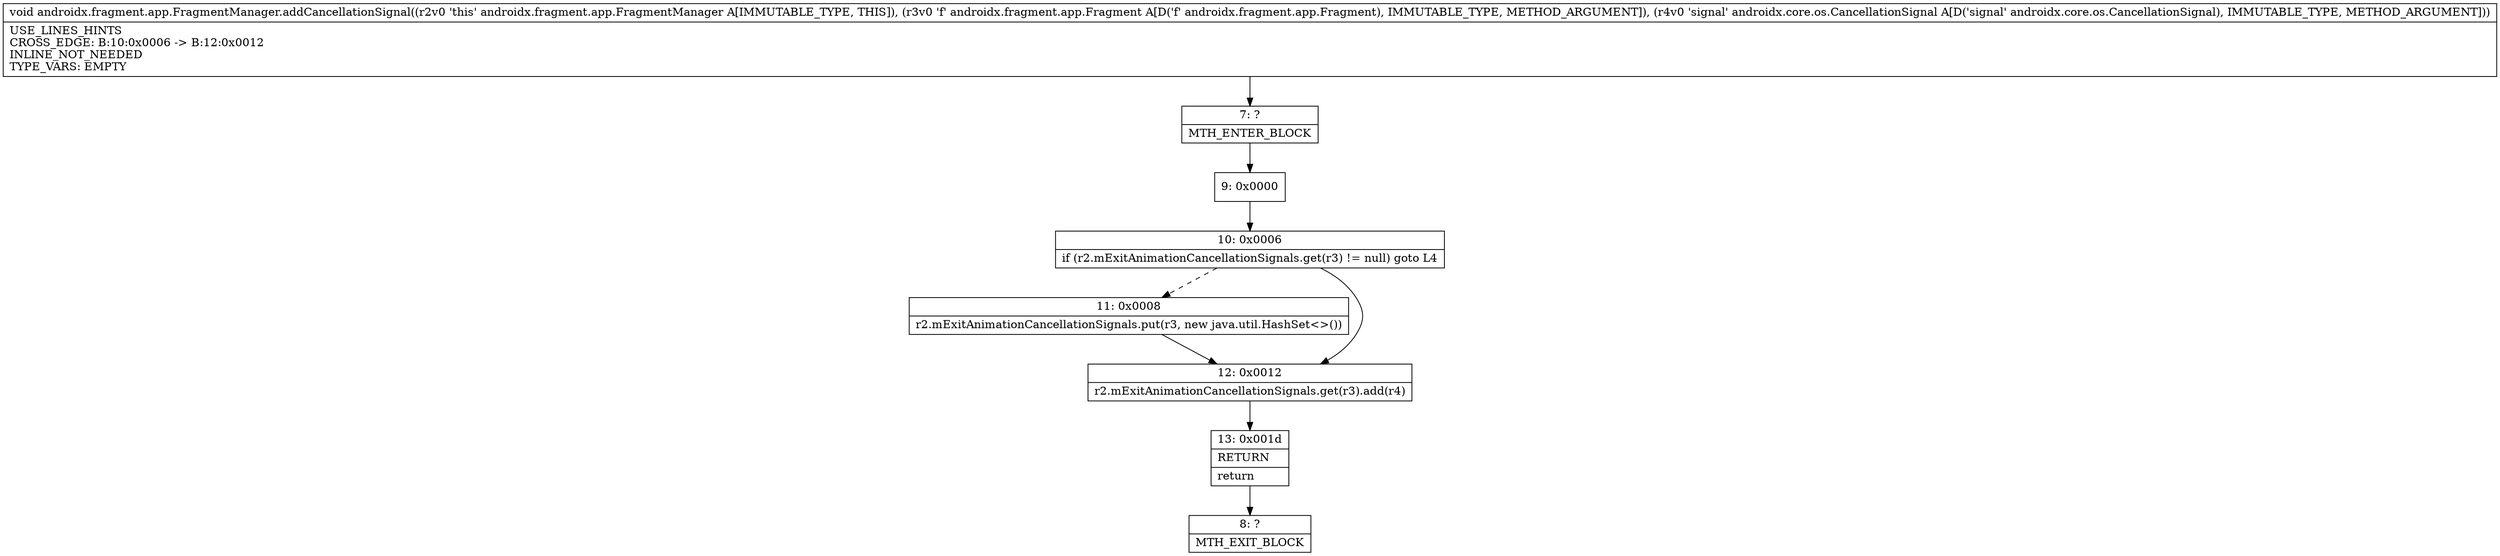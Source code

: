 digraph "CFG forandroidx.fragment.app.FragmentManager.addCancellationSignal(Landroidx\/fragment\/app\/Fragment;Landroidx\/core\/os\/CancellationSignal;)V" {
Node_7 [shape=record,label="{7\:\ ?|MTH_ENTER_BLOCK\l}"];
Node_9 [shape=record,label="{9\:\ 0x0000}"];
Node_10 [shape=record,label="{10\:\ 0x0006|if (r2.mExitAnimationCancellationSignals.get(r3) != null) goto L4\l}"];
Node_11 [shape=record,label="{11\:\ 0x0008|r2.mExitAnimationCancellationSignals.put(r3, new java.util.HashSet\<\>())\l}"];
Node_12 [shape=record,label="{12\:\ 0x0012|r2.mExitAnimationCancellationSignals.get(r3).add(r4)\l}"];
Node_13 [shape=record,label="{13\:\ 0x001d|RETURN\l|return\l}"];
Node_8 [shape=record,label="{8\:\ ?|MTH_EXIT_BLOCK\l}"];
MethodNode[shape=record,label="{void androidx.fragment.app.FragmentManager.addCancellationSignal((r2v0 'this' androidx.fragment.app.FragmentManager A[IMMUTABLE_TYPE, THIS]), (r3v0 'f' androidx.fragment.app.Fragment A[D('f' androidx.fragment.app.Fragment), IMMUTABLE_TYPE, METHOD_ARGUMENT]), (r4v0 'signal' androidx.core.os.CancellationSignal A[D('signal' androidx.core.os.CancellationSignal), IMMUTABLE_TYPE, METHOD_ARGUMENT]))  | USE_LINES_HINTS\lCROSS_EDGE: B:10:0x0006 \-\> B:12:0x0012\lINLINE_NOT_NEEDED\lTYPE_VARS: EMPTY\l}"];
MethodNode -> Node_7;Node_7 -> Node_9;
Node_9 -> Node_10;
Node_10 -> Node_11[style=dashed];
Node_10 -> Node_12;
Node_11 -> Node_12;
Node_12 -> Node_13;
Node_13 -> Node_8;
}

